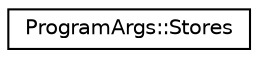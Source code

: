 digraph "Graphical Class Hierarchy"
{
  edge [fontname="Helvetica",fontsize="10",labelfontname="Helvetica",labelfontsize="10"];
  node [fontname="Helvetica",fontsize="10",shape=record];
  rankdir="LR";
  Node1 [label="ProgramArgs::Stores",height=0.2,width=0.4,color="black", fillcolor="white", style="filled",URL="$namespace_3globalScope_4.html#classProgramArgs_1_1Stores"];
}
